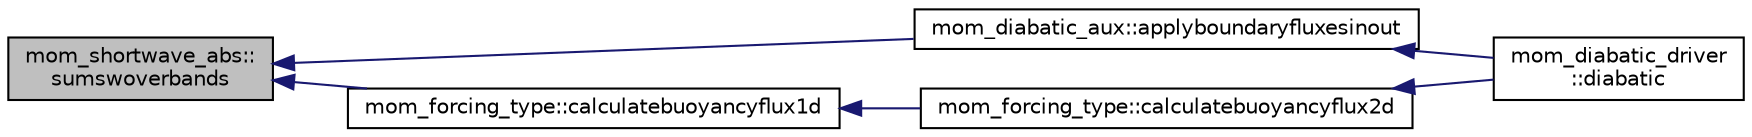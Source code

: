 digraph "mom_shortwave_abs::sumswoverbands"
{
 // INTERACTIVE_SVG=YES
  edge [fontname="Helvetica",fontsize="10",labelfontname="Helvetica",labelfontsize="10"];
  node [fontname="Helvetica",fontsize="10",shape=record];
  rankdir="LR";
  Node6 [label="mom_shortwave_abs::\lsumswoverbands",height=0.2,width=0.4,color="black", fillcolor="grey75", style="filled", fontcolor="black"];
  Node6 -> Node7 [dir="back",color="midnightblue",fontsize="10",style="solid",fontname="Helvetica"];
  Node7 [label="mom_diabatic_aux::applyboundaryfluxesinout",height=0.2,width=0.4,color="black", fillcolor="white", style="filled",URL="$namespacemom__diabatic__aux.html#aed2e2c3c0c73c160399e7de6f84c2c7f",tooltip="Update the thickness, temperature, and salinity due to thermodynamic boundary forcing (contained in f..."];
  Node7 -> Node8 [dir="back",color="midnightblue",fontsize="10",style="solid",fontname="Helvetica"];
  Node8 [label="mom_diabatic_driver\l::diabatic",height=0.2,width=0.4,color="black", fillcolor="white", style="filled",URL="$namespacemom__diabatic__driver.html#af76fe90c618a04d7806bc53fe0f7a2a7",tooltip="This subroutine imposes the diapycnal mass fluxes and the accompanying diapycnal advection of momentu..."];
  Node6 -> Node9 [dir="back",color="midnightblue",fontsize="10",style="solid",fontname="Helvetica"];
  Node9 [label="mom_forcing_type::calculatebuoyancyflux1d",height=0.2,width=0.4,color="black", fillcolor="white", style="filled",URL="$namespacemom__forcing__type.html#a6ded1dc1c125f54daf335b2c42792883",tooltip="This routine calculates surface buoyancy flux by adding up the heat, FW & salt fluxes. These are actual fluxes, with units of stuff per time. Setting dt=1 in the call to extractFluxes routine allows us to get \"stuf per time\" rather than the time integrated fluxes needed in other routines that call extractFluxes. "];
  Node9 -> Node10 [dir="back",color="midnightblue",fontsize="10",style="solid",fontname="Helvetica"];
  Node10 [label="mom_forcing_type::calculatebuoyancyflux2d",height=0.2,width=0.4,color="black", fillcolor="white", style="filled",URL="$namespacemom__forcing__type.html#a8318da970059fe577d2db0bb5f91cd6b",tooltip="Calculates surface buoyancy flux by adding up the heat, FW and salt fluxes, for 2d arrays..."];
  Node10 -> Node8 [dir="back",color="midnightblue",fontsize="10",style="solid",fontname="Helvetica"];
}
